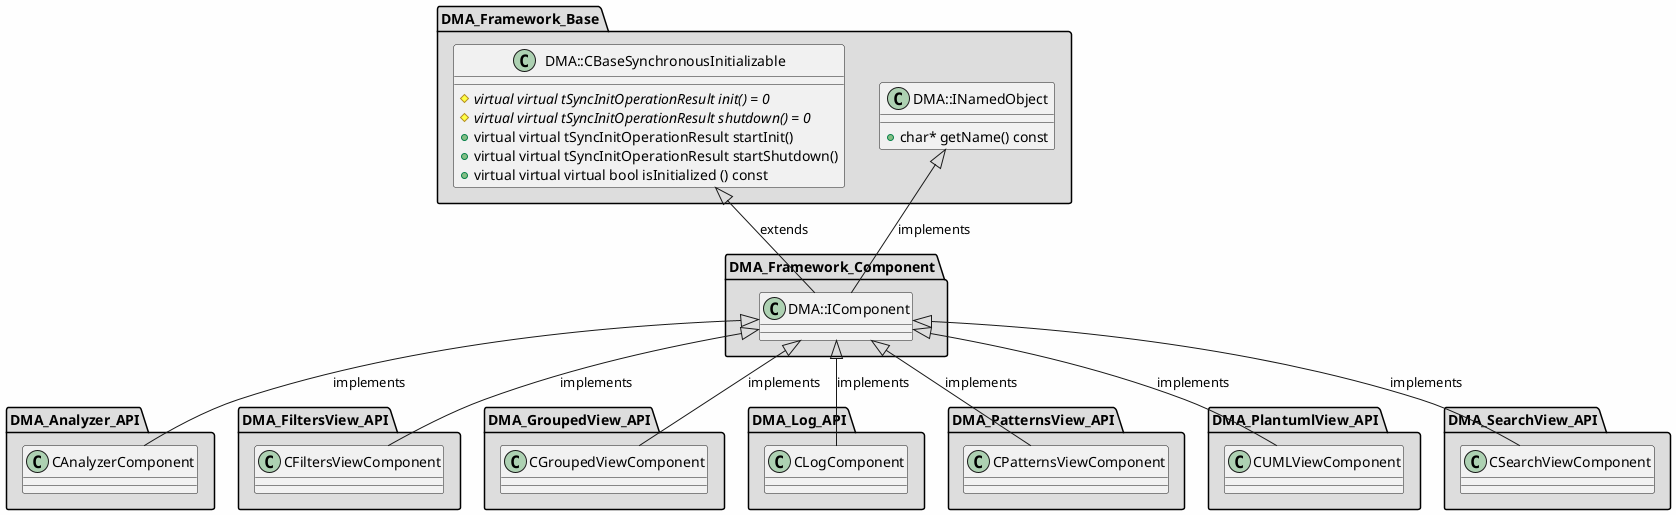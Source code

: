 
@startuml

skinparam backgroundColor #FEFEFE
skinparam wrapWidth 600
package "DMA_Analyzer_API" #DDDDDD
{

class "CAnalyzerComponent"
{
}

}

package "DMA_FiltersView_API" #DDDDDD
{

class "CFiltersViewComponent"
{
}

}

package "DMA_Framework_Base" #DDDDDD
{

class "DMA::CBaseSynchronousInitializable"
{
    # {abstract} virtual virtual tSyncInitOperationResult init() = 0
    # {abstract} virtual virtual tSyncInitOperationResult shutdown() = 0
    + virtual virtual tSyncInitOperationResult startInit()
    + virtual virtual tSyncInitOperationResult startShutdown()
    + virtual virtual virtual bool isInitialized () const
}

class "DMA::INamedObject"
{
    + char* getName() const
}

}

package "DMA_Framework_Component" #DDDDDD
{

class "DMA::IComponent"
{
}

}

package "DMA_GroupedView_API" #DDDDDD
{

class "CGroupedViewComponent"
{
}

}

package "DMA_Log_API" #DDDDDD
{

class "CLogComponent"
{
}

}

package "DMA_PatternsView_API" #DDDDDD
{

class "CPatternsViewComponent"
{
}

}

package "DMA_PlantumlView_API" #DDDDDD
{

class "CUMLViewComponent"
{
}

}

package "DMA_SearchView_API" #DDDDDD
{

class "CSearchViewComponent"
{
}

}

'====================Inheritance section====================
DMA::IComponent <|-- CAnalyzerComponent : implements
DMA::IComponent <|-- CFiltersViewComponent : implements
DMA::CBaseSynchronousInitializable <|-- DMA::IComponent : extends
DMA::INamedObject <|-- DMA::IComponent : implements
DMA::IComponent <|-- CGroupedViewComponent : implements
DMA::IComponent <|-- CLogComponent : implements
DMA::IComponent <|-- CPatternsViewComponent : implements
DMA::IComponent <|-- CUMLViewComponent : implements
DMA::IComponent <|-- CSearchViewComponent : implements

@enduml